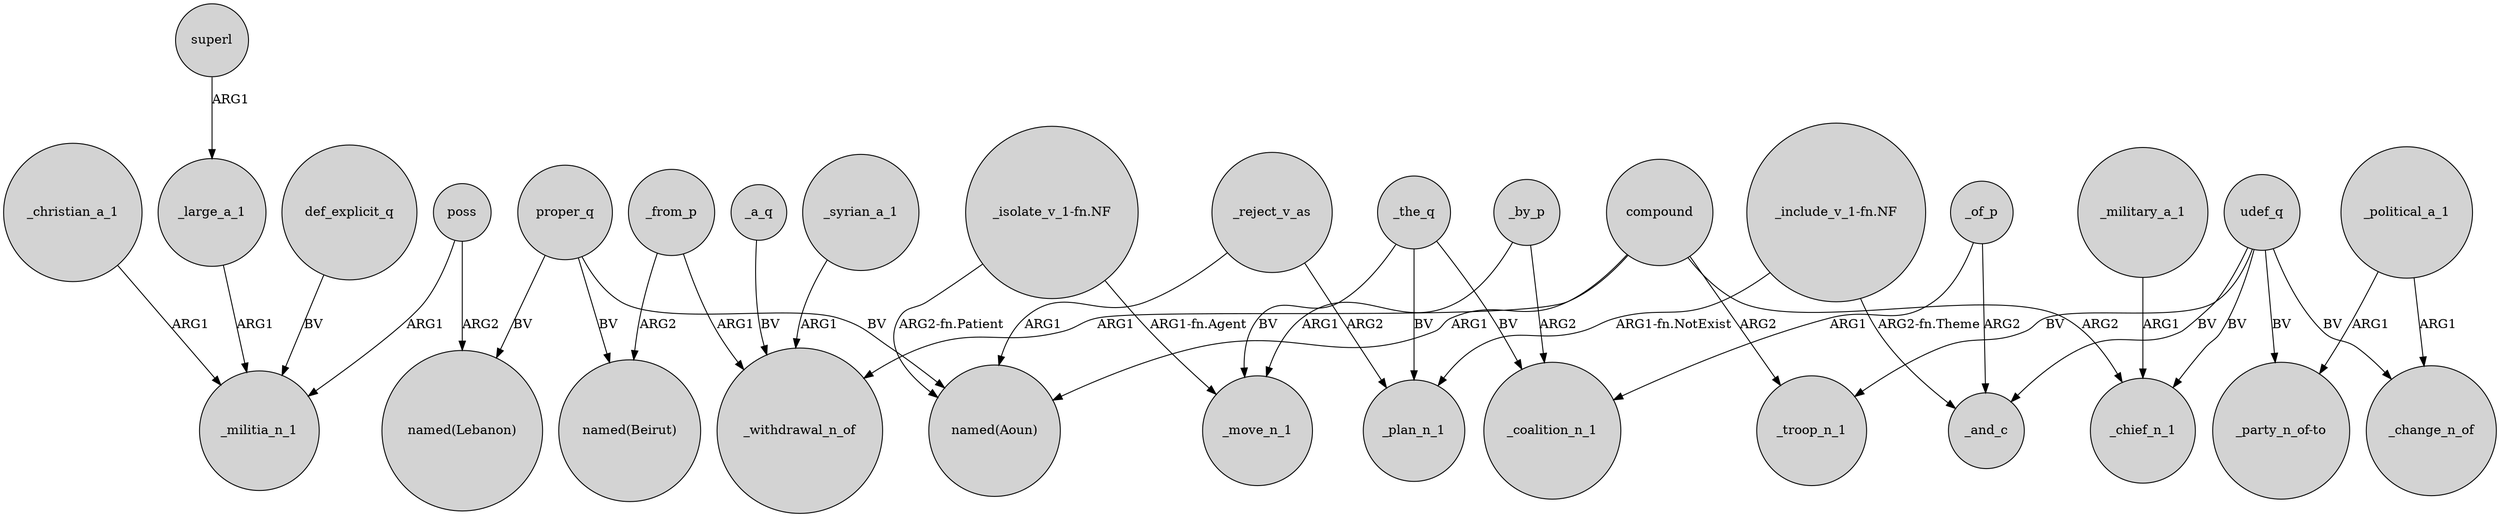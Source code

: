 digraph {
	node [shape=circle style=filled]
	superl -> _large_a_1 [label=ARG1]
	_from_p -> _withdrawal_n_of [label=ARG1]
	_a_q -> _withdrawal_n_of [label=BV]
	proper_q -> "named(Lebanon)" [label=BV]
	proper_q -> "named(Beirut)" [label=BV]
	_political_a_1 -> "_party_n_of-to" [label=ARG1]
	compound -> "named(Aoun)" [label=ARG1]
	_large_a_1 -> _militia_n_1 [label=ARG1]
	_the_q -> _plan_n_1 [label=BV]
	udef_q -> "_party_n_of-to" [label=BV]
	_christian_a_1 -> _militia_n_1 [label=ARG1]
	_of_p -> _and_c [label=ARG2]
	_military_a_1 -> _chief_n_1 [label=ARG1]
	compound -> _withdrawal_n_of [label=ARG1]
	_by_p -> _move_n_1 [label=ARG1]
	_the_q -> _move_n_1 [label=BV]
	compound -> _chief_n_1 [label=ARG2]
	_by_p -> _coalition_n_1 [label=ARG2]
	udef_q -> _change_n_of [label=BV]
	_the_q -> _coalition_n_1 [label=BV]
	udef_q -> _chief_n_1 [label=BV]
	_of_p -> _coalition_n_1 [label=ARG1]
	poss -> _militia_n_1 [label=ARG1]
	"_isolate_v_1-fn.NF" -> "named(Aoun)" [label="ARG2-fn.Patient"]
	"_include_v_1-fn.NF" -> _and_c [label="ARG2-fn.Theme"]
	_political_a_1 -> _change_n_of [label=ARG1]
	udef_q -> _troop_n_1 [label=BV]
	def_explicit_q -> _militia_n_1 [label=BV]
	_syrian_a_1 -> _withdrawal_n_of [label=ARG1]
	compound -> _troop_n_1 [label=ARG2]
	_from_p -> "named(Beirut)" [label=ARG2]
	proper_q -> "named(Aoun)" [label=BV]
	_reject_v_as -> "named(Aoun)" [label=ARG1]
	"_include_v_1-fn.NF" -> _plan_n_1 [label="ARG1-fn.NotExist"]
	poss -> "named(Lebanon)" [label=ARG2]
	udef_q -> _and_c [label=BV]
	"_isolate_v_1-fn.NF" -> _move_n_1 [label="ARG1-fn.Agent"]
	_reject_v_as -> _plan_n_1 [label=ARG2]
}
